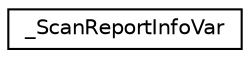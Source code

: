 digraph "Graphical Class Hierarchy"
{
  edge [fontname="Helvetica",fontsize="10",labelfontname="Helvetica",labelfontsize="10"];
  node [fontname="Helvetica",fontsize="10",shape=record];
  rankdir="LR";
  Node1 [label="_ScanReportInfoVar",height=0.2,width=0.4,color="black", fillcolor="white", style="filled",URL="$struct___scan_report_info_var.html"];
}
